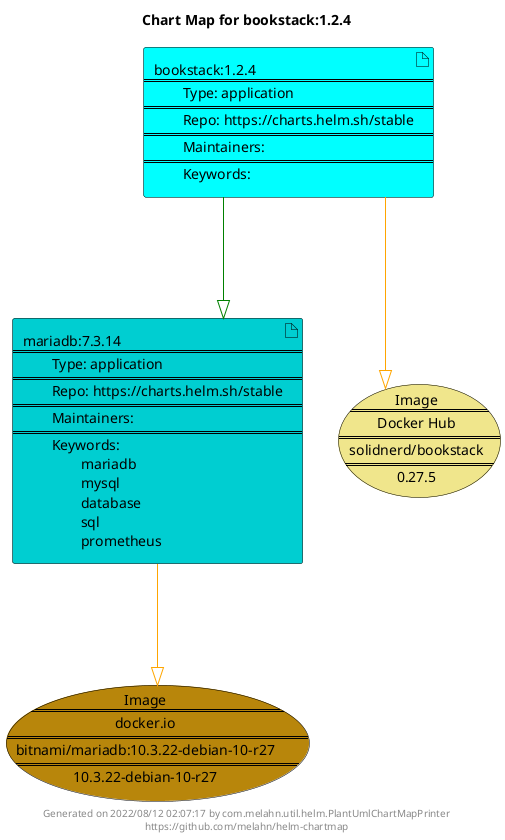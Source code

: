 @startuml
skinparam linetype ortho
skinparam backgroundColor white
skinparam usecaseBorderColor black
skinparam usecaseArrowColor LightSlateGray
skinparam artifactBorderColor black
skinparam artifactArrowColor LightSlateGray

title Chart Map for bookstack:1.2.4

'There are 2 referenced Helm Charts
artifact "mariadb:7.3.14\n====\n\tType: application\n====\n\tRepo: https://charts.helm.sh/stable\n====\n\tMaintainers: \n====\n\tKeywords: \n\t\tmariadb\n\t\tmysql\n\t\tdatabase\n\t\tsql\n\t\tprometheus" as mariadb_7_3_14 #DarkTurquoise
artifact "bookstack:1.2.4\n====\n\tType: application\n====\n\tRepo: https://charts.helm.sh/stable\n====\n\tMaintainers: \n====\n\tKeywords: " as bookstack_1_2_4 #Aqua

'There are 2 referenced Docker Images
usecase "Image\n====\ndocker.io\n====\nbitnami/mariadb:10.3.22-debian-10-r27\n====\n10.3.22-debian-10-r27" as docker_io_bitnami_mariadb_10_3_22_debian_10_r27 #DarkGoldenRod
usecase "Image\n====\nDocker Hub\n====\nsolidnerd/bookstack\n====\n0.27.5" as solidnerd_bookstack_0_27_5 #Khaki

'Chart Dependencies
bookstack_1_2_4--[#green]-|>mariadb_7_3_14
mariadb_7_3_14--[#orange]-|>docker_io_bitnami_mariadb_10_3_22_debian_10_r27
bookstack_1_2_4--[#orange]-|>solidnerd_bookstack_0_27_5

center footer Generated on 2022/08/12 02:07:17 by com.melahn.util.helm.PlantUmlChartMapPrinter\nhttps://github.com/melahn/helm-chartmap
@enduml
